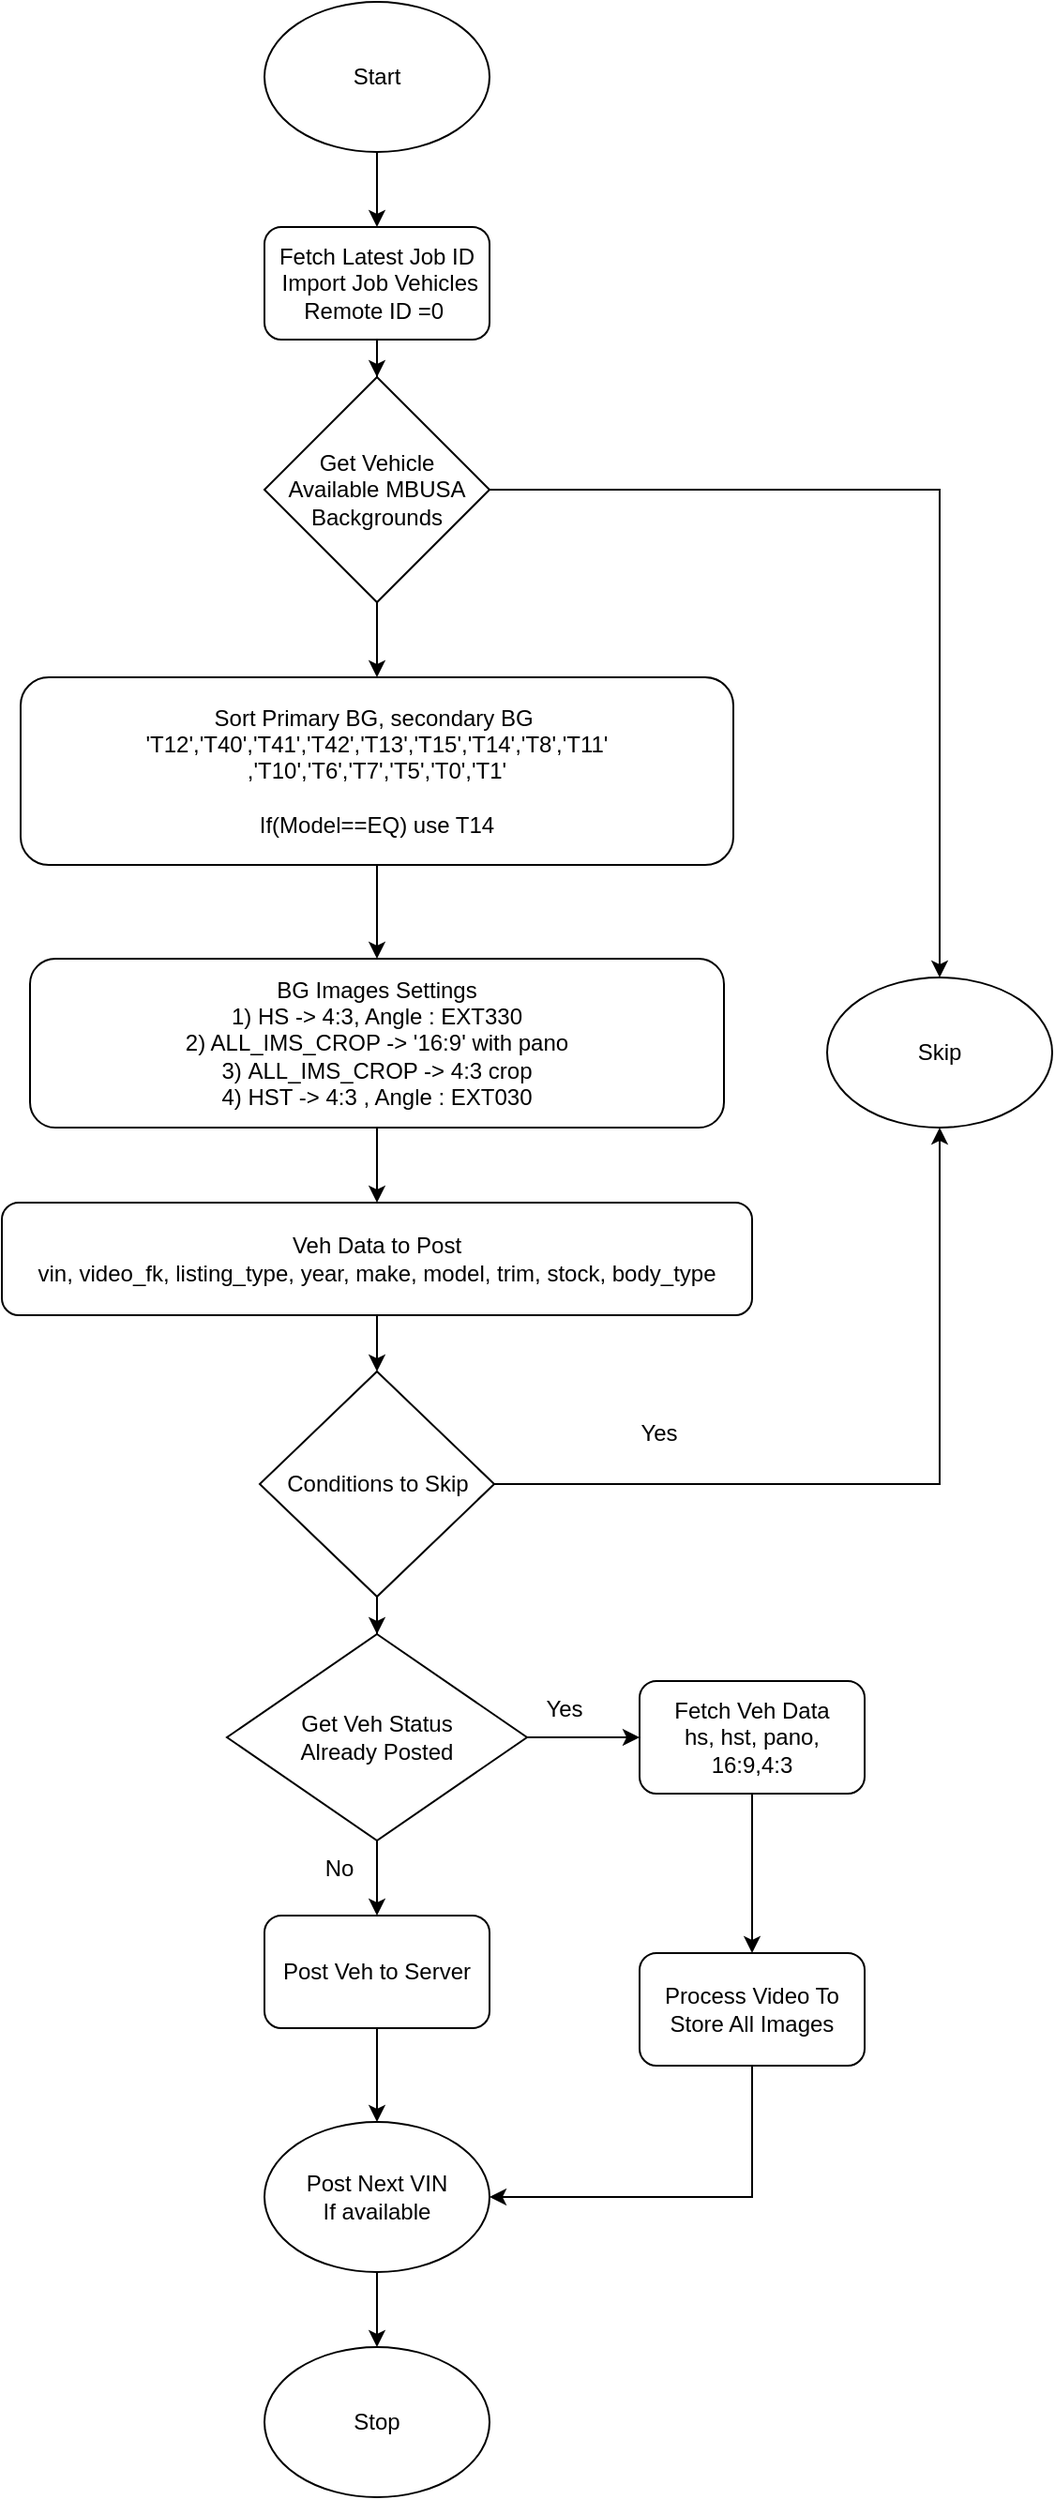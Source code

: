 <mxfile version="24.6.4" type="github">
  <diagram name="Page-1" id="pjkmQPWkWCU5WN50LmGo">
    <mxGraphModel dx="1050" dy="626" grid="1" gridSize="10" guides="1" tooltips="1" connect="1" arrows="1" fold="1" page="1" pageScale="1" pageWidth="1100" pageHeight="1700" math="0" shadow="0">
      <root>
        <mxCell id="0" />
        <mxCell id="1" parent="0" />
        <mxCell id="jMqLfZLE3Diyf-ByskLW-34" value="" style="edgeStyle=orthogonalEdgeStyle;rounded=0;orthogonalLoop=1;jettySize=auto;html=1;" edge="1" parent="1" source="jMqLfZLE3Diyf-ByskLW-1" target="jMqLfZLE3Diyf-ByskLW-2">
          <mxGeometry relative="1" as="geometry" />
        </mxCell>
        <mxCell id="jMqLfZLE3Diyf-ByskLW-1" value="Start" style="ellipse;whiteSpace=wrap;html=1;flipV=0;" vertex="1" parent="1">
          <mxGeometry x="340" y="20" width="120" height="80" as="geometry" />
        </mxCell>
        <mxCell id="jMqLfZLE3Diyf-ByskLW-32" value="" style="edgeStyle=orthogonalEdgeStyle;rounded=0;orthogonalLoop=1;jettySize=auto;html=1;" edge="1" parent="1" source="jMqLfZLE3Diyf-ByskLW-2" target="jMqLfZLE3Diyf-ByskLW-5">
          <mxGeometry relative="1" as="geometry" />
        </mxCell>
        <mxCell id="jMqLfZLE3Diyf-ByskLW-2" value="Fetch Latest Job ID&lt;br&gt;&amp;nbsp;Import Job Vehicles&lt;br&gt;Remote ID =0&amp;nbsp;" style="rounded=1;whiteSpace=wrap;html=1;flipV=0;" vertex="1" parent="1">
          <mxGeometry x="340" y="140" width="120" height="60" as="geometry" />
        </mxCell>
        <mxCell id="jMqLfZLE3Diyf-ByskLW-31" value="" style="edgeStyle=orthogonalEdgeStyle;rounded=0;orthogonalLoop=1;jettySize=auto;html=1;" edge="1" parent="1" source="jMqLfZLE3Diyf-ByskLW-3" target="jMqLfZLE3Diyf-ByskLW-7">
          <mxGeometry relative="1" as="geometry" />
        </mxCell>
        <mxCell id="jMqLfZLE3Diyf-ByskLW-3" value="Sort Primary BG, secondary BG&amp;nbsp;&lt;br&gt;&#39;T12&#39;,&#39;T40&#39;,&#39;T41&#39;,&#39;T42&#39;,&#39;T13&#39;,&#39;T15&#39;,&#39;T14&#39;,&#39;T8&#39;,&#39;T11&#39;&lt;br&gt;,&#39;T10&#39;,&#39;T6&#39;,&#39;T7&#39;,&#39;T5&#39;,&#39;T0&#39;,&#39;T1&#39;&lt;br&gt;&lt;br&gt;If(Model==EQ) use T14" style="rounded=1;whiteSpace=wrap;html=1;flipV=0;" vertex="1" parent="1">
          <mxGeometry x="210" y="380" width="380" height="100" as="geometry" />
        </mxCell>
        <mxCell id="jMqLfZLE3Diyf-ByskLW-4" value="Skip" style="ellipse;whiteSpace=wrap;html=1;flipV=0;" vertex="1" parent="1">
          <mxGeometry x="640" y="540" width="120" height="80" as="geometry" />
        </mxCell>
        <mxCell id="jMqLfZLE3Diyf-ByskLW-6" style="edgeStyle=orthogonalEdgeStyle;rounded=0;orthogonalLoop=1;jettySize=auto;html=1;" edge="1" parent="1" source="jMqLfZLE3Diyf-ByskLW-5" target="jMqLfZLE3Diyf-ByskLW-4">
          <mxGeometry relative="1" as="geometry" />
        </mxCell>
        <mxCell id="jMqLfZLE3Diyf-ByskLW-33" value="" style="edgeStyle=orthogonalEdgeStyle;rounded=0;orthogonalLoop=1;jettySize=auto;html=1;" edge="1" parent="1" source="jMqLfZLE3Diyf-ByskLW-5" target="jMqLfZLE3Diyf-ByskLW-3">
          <mxGeometry relative="1" as="geometry" />
        </mxCell>
        <mxCell id="jMqLfZLE3Diyf-ByskLW-5" value="Get Vehicle &lt;br&gt;Available MBUSA Backgrounds" style="rhombus;whiteSpace=wrap;html=1;flipV=0;" vertex="1" parent="1">
          <mxGeometry x="340" y="220" width="120" height="120" as="geometry" />
        </mxCell>
        <mxCell id="jMqLfZLE3Diyf-ByskLW-30" style="edgeStyle=orthogonalEdgeStyle;rounded=0;orthogonalLoop=1;jettySize=auto;html=1;entryX=0.5;entryY=0;entryDx=0;entryDy=0;" edge="1" parent="1" source="jMqLfZLE3Diyf-ByskLW-7" target="jMqLfZLE3Diyf-ByskLW-8">
          <mxGeometry relative="1" as="geometry" />
        </mxCell>
        <mxCell id="jMqLfZLE3Diyf-ByskLW-7" value="BG Images Settings&lt;br&gt;1) HS -&amp;gt; 4:3, Angle :&amp;nbsp;EXT330&lt;div&gt;2) ALL_IMS_CROP -&amp;gt;&amp;nbsp;&#39;16:9&#39; with pano&lt;br&gt;3)&amp;nbsp;&lt;span style=&quot;background-color: initial;&quot;&gt;ALL_IMS_CROP -&amp;gt; 4:3 crop&lt;br&gt;4)&amp;nbsp;&lt;/span&gt;&lt;span style=&quot;background-color: initial;&quot;&gt;HST -&amp;gt; 4:3 , Angle :&amp;nbsp;&lt;/span&gt;&lt;span style=&quot;background-color: initial;&quot;&gt;EXT030&lt;/span&gt;&lt;/div&gt;" style="rounded=1;whiteSpace=wrap;html=1;flipV=0;" vertex="1" parent="1">
          <mxGeometry x="215" y="530" width="370" height="90" as="geometry" />
        </mxCell>
        <mxCell id="jMqLfZLE3Diyf-ByskLW-27" value="" style="edgeStyle=orthogonalEdgeStyle;rounded=0;orthogonalLoop=1;jettySize=auto;html=1;" edge="1" parent="1" source="jMqLfZLE3Diyf-ByskLW-8" target="jMqLfZLE3Diyf-ByskLW-9">
          <mxGeometry relative="1" as="geometry" />
        </mxCell>
        <mxCell id="jMqLfZLE3Diyf-ByskLW-8" value="Veh Data to Post&lt;div&gt;vin, video_fk, listing_type, year, make, model, trim, stock, body_type&lt;br&gt;&lt;/div&gt;" style="rounded=1;whiteSpace=wrap;html=1;flipV=0;" vertex="1" parent="1">
          <mxGeometry x="200" y="660" width="400" height="60" as="geometry" />
        </mxCell>
        <mxCell id="jMqLfZLE3Diyf-ByskLW-10" style="edgeStyle=orthogonalEdgeStyle;rounded=0;orthogonalLoop=1;jettySize=auto;html=1;entryX=0.5;entryY=1;entryDx=0;entryDy=0;" edge="1" parent="1" source="jMqLfZLE3Diyf-ByskLW-9" target="jMqLfZLE3Diyf-ByskLW-4">
          <mxGeometry relative="1" as="geometry" />
        </mxCell>
        <mxCell id="jMqLfZLE3Diyf-ByskLW-26" value="" style="edgeStyle=orthogonalEdgeStyle;rounded=0;orthogonalLoop=1;jettySize=auto;html=1;" edge="1" parent="1" source="jMqLfZLE3Diyf-ByskLW-9" target="jMqLfZLE3Diyf-ByskLW-13">
          <mxGeometry relative="1" as="geometry" />
        </mxCell>
        <mxCell id="jMqLfZLE3Diyf-ByskLW-9" value="Conditions to Skip" style="rhombus;whiteSpace=wrap;html=1;flipV=0;" vertex="1" parent="1">
          <mxGeometry x="337.5" y="750" width="125" height="120" as="geometry" />
        </mxCell>
        <mxCell id="jMqLfZLE3Diyf-ByskLW-11" value="Yes" style="text;html=1;align=center;verticalAlign=middle;resizable=0;points=[];autosize=1;strokeColor=none;fillColor=none;flipV=0;" vertex="1" parent="1">
          <mxGeometry x="530" y="768" width="40" height="30" as="geometry" />
        </mxCell>
        <mxCell id="jMqLfZLE3Diyf-ByskLW-15" value="" style="edgeStyle=orthogonalEdgeStyle;rounded=0;orthogonalLoop=1;jettySize=auto;html=1;" edge="1" parent="1" source="jMqLfZLE3Diyf-ByskLW-13" target="jMqLfZLE3Diyf-ByskLW-14">
          <mxGeometry relative="1" as="geometry" />
        </mxCell>
        <mxCell id="jMqLfZLE3Diyf-ByskLW-21" value="" style="edgeStyle=orthogonalEdgeStyle;rounded=0;orthogonalLoop=1;jettySize=auto;html=1;" edge="1" parent="1" source="jMqLfZLE3Diyf-ByskLW-13" target="jMqLfZLE3Diyf-ByskLW-17">
          <mxGeometry relative="1" as="geometry" />
        </mxCell>
        <mxCell id="jMqLfZLE3Diyf-ByskLW-13" value="Get Veh Status&lt;br&gt;Already Posted" style="rhombus;whiteSpace=wrap;html=1;flipV=0;" vertex="1" parent="1">
          <mxGeometry x="320" y="890" width="160" height="110" as="geometry" />
        </mxCell>
        <mxCell id="jMqLfZLE3Diyf-ByskLW-24" value="" style="edgeStyle=orthogonalEdgeStyle;rounded=0;orthogonalLoop=1;jettySize=auto;html=1;" edge="1" parent="1" source="jMqLfZLE3Diyf-ByskLW-14" target="jMqLfZLE3Diyf-ByskLW-19">
          <mxGeometry relative="1" as="geometry" />
        </mxCell>
        <mxCell id="jMqLfZLE3Diyf-ByskLW-14" value="Fetch Veh Data&lt;br&gt;hs, hst, pano, 16:9,4:3" style="rounded=1;whiteSpace=wrap;html=1;flipV=0;" vertex="1" parent="1">
          <mxGeometry x="540" y="915" width="120" height="60" as="geometry" />
        </mxCell>
        <mxCell id="jMqLfZLE3Diyf-ByskLW-16" value="Yes" style="text;html=1;align=center;verticalAlign=middle;whiteSpace=wrap;rounded=0;flipV=0;" vertex="1" parent="1">
          <mxGeometry x="470" y="915" width="60" height="30" as="geometry" />
        </mxCell>
        <mxCell id="jMqLfZLE3Diyf-ByskLW-23" value="" style="edgeStyle=orthogonalEdgeStyle;rounded=0;orthogonalLoop=1;jettySize=auto;html=1;" edge="1" parent="1" source="jMqLfZLE3Diyf-ByskLW-17" target="jMqLfZLE3Diyf-ByskLW-18">
          <mxGeometry relative="1" as="geometry" />
        </mxCell>
        <mxCell id="jMqLfZLE3Diyf-ByskLW-17" value="Post Veh to Server" style="rounded=1;whiteSpace=wrap;html=1;flipV=0;" vertex="1" parent="1">
          <mxGeometry x="340" y="1040" width="120" height="60" as="geometry" />
        </mxCell>
        <mxCell id="jMqLfZLE3Diyf-ByskLW-36" value="" style="edgeStyle=orthogonalEdgeStyle;rounded=0;orthogonalLoop=1;jettySize=auto;html=1;" edge="1" parent="1" source="jMqLfZLE3Diyf-ByskLW-18" target="jMqLfZLE3Diyf-ByskLW-35">
          <mxGeometry relative="1" as="geometry" />
        </mxCell>
        <mxCell id="jMqLfZLE3Diyf-ByskLW-18" value="Post Next VIN&lt;br&gt;If available" style="ellipse;whiteSpace=wrap;html=1;flipV=0;" vertex="1" parent="1">
          <mxGeometry x="340" y="1150" width="120" height="80" as="geometry" />
        </mxCell>
        <mxCell id="jMqLfZLE3Diyf-ByskLW-25" style="edgeStyle=orthogonalEdgeStyle;rounded=0;orthogonalLoop=1;jettySize=auto;html=1;entryX=1;entryY=0.5;entryDx=0;entryDy=0;" edge="1" parent="1" source="jMqLfZLE3Diyf-ByskLW-19" target="jMqLfZLE3Diyf-ByskLW-18">
          <mxGeometry relative="1" as="geometry">
            <Array as="points">
              <mxPoint x="600" y="1120" />
            </Array>
          </mxGeometry>
        </mxCell>
        <mxCell id="jMqLfZLE3Diyf-ByskLW-19" value="Process Video To&lt;br&gt;Store All Images" style="rounded=1;whiteSpace=wrap;html=1;flipV=0;" vertex="1" parent="1">
          <mxGeometry x="540" y="1060" width="120" height="60" as="geometry" />
        </mxCell>
        <mxCell id="jMqLfZLE3Diyf-ByskLW-22" value="No" style="text;html=1;align=center;verticalAlign=middle;whiteSpace=wrap;rounded=0;flipV=0;" vertex="1" parent="1">
          <mxGeometry x="350" y="1000" width="60" height="30" as="geometry" />
        </mxCell>
        <mxCell id="jMqLfZLE3Diyf-ByskLW-35" value="Stop" style="ellipse;whiteSpace=wrap;html=1;flipV=0;" vertex="1" parent="1">
          <mxGeometry x="340" y="1270" width="120" height="80" as="geometry" />
        </mxCell>
      </root>
    </mxGraphModel>
  </diagram>
</mxfile>
